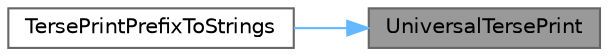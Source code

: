 digraph "UniversalTersePrint"
{
 // LATEX_PDF_SIZE
  bgcolor="transparent";
  edge [fontname=Helvetica,fontsize=10,labelfontname=Helvetica,labelfontsize=10];
  node [fontname=Helvetica,fontsize=10,shape=box,height=0.2,width=0.4];
  rankdir="RL";
  Node1 [id="Node000001",label="UniversalTersePrint",height=0.2,width=0.4,color="gray40", fillcolor="grey60", style="filled", fontcolor="black",tooltip=" "];
  Node1 -> Node2 [id="edge1_Node000001_Node000002",dir="back",color="steelblue1",style="solid",tooltip=" "];
  Node2 [id="Node000002",label="TersePrintPrefixToStrings",height=0.2,width=0.4,color="grey40", fillcolor="white", style="filled",URL="$namespacetesting_1_1internal.html#a0104be0e2ea4a8bff260ec27b1cd6055",tooltip=" "];
}
